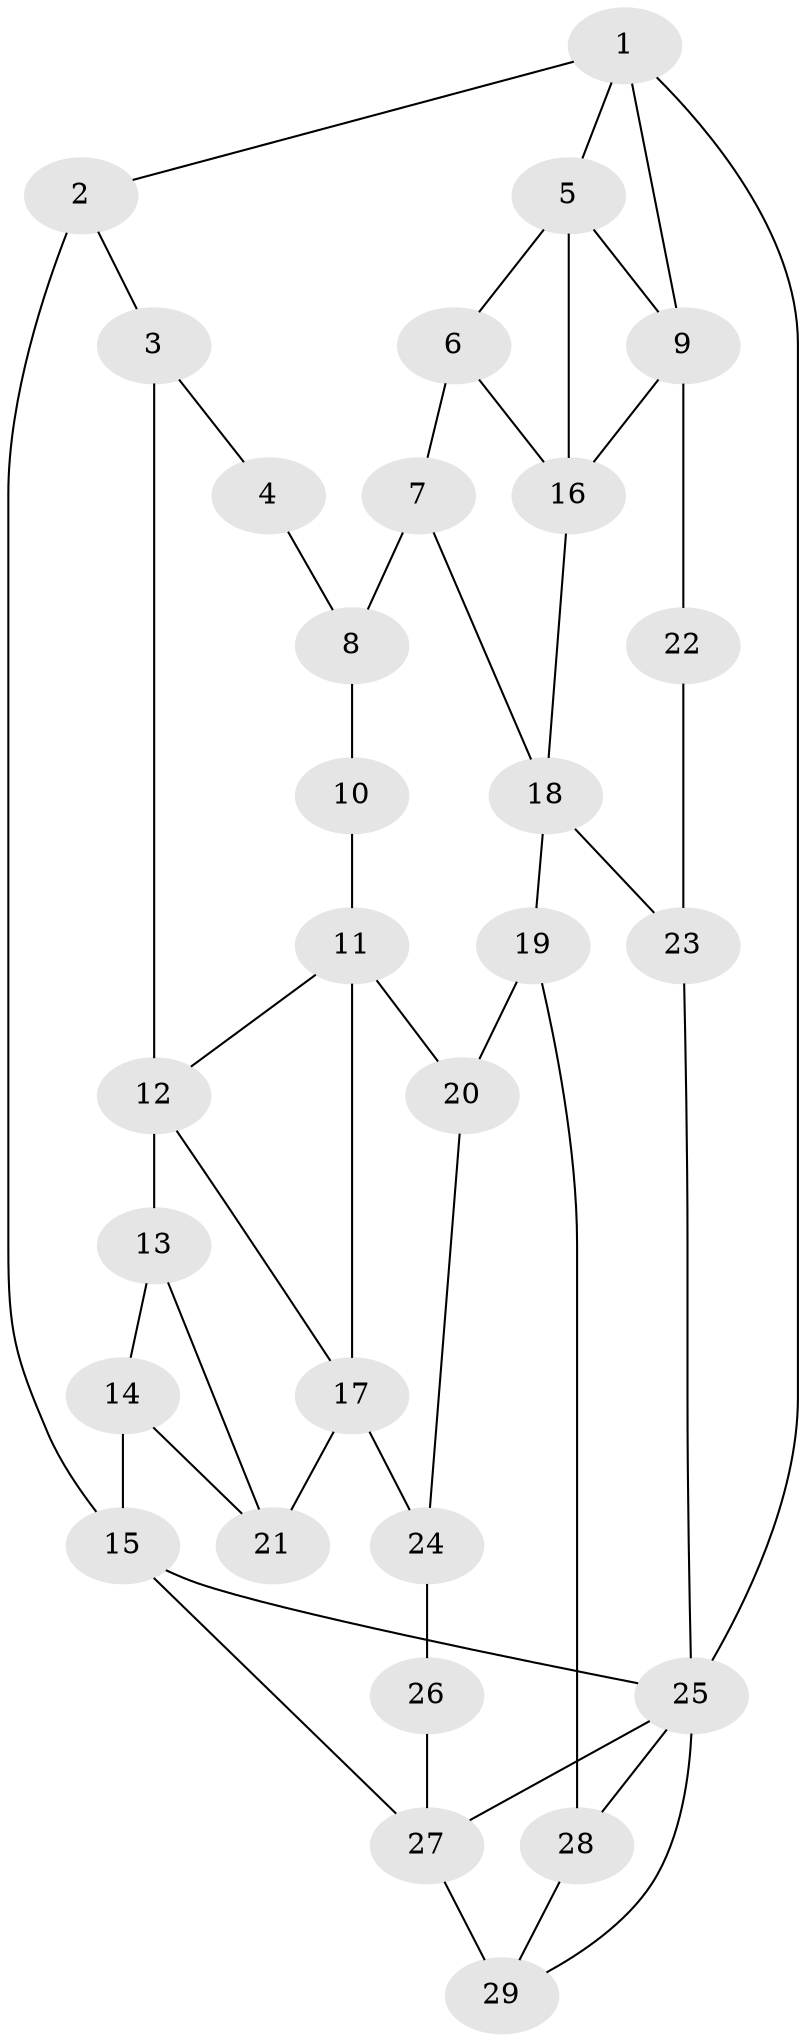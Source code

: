 // original degree distribution, {3: 0.020833333333333332, 6: 0.17708333333333334, 5: 0.6041666666666666, 4: 0.19791666666666666}
// Generated by graph-tools (version 1.1) at 2025/54/03/04/25 22:54:39]
// undirected, 29 vertices, 48 edges
graph export_dot {
  node [color=gray90,style=filled];
  1;
  2;
  3;
  4;
  5;
  6;
  7;
  8;
  9;
  10;
  11;
  12;
  13;
  14;
  15;
  16;
  17;
  18;
  19;
  20;
  21;
  22;
  23;
  24;
  25;
  26;
  27;
  28;
  29;
  1 -- 2 [weight=1.0];
  1 -- 5 [weight=1.0];
  1 -- 9 [weight=1.0];
  1 -- 25 [weight=1.0];
  2 -- 3 [weight=1.0];
  2 -- 15 [weight=2.0];
  3 -- 4 [weight=1.0];
  3 -- 12 [weight=2.0];
  4 -- 8 [weight=2.0];
  5 -- 6 [weight=2.0];
  5 -- 9 [weight=2.0];
  5 -- 16 [weight=1.0];
  6 -- 7 [weight=2.0];
  6 -- 16 [weight=1.0];
  7 -- 8 [weight=2.0];
  7 -- 18 [weight=1.0];
  8 -- 10 [weight=2.0];
  9 -- 16 [weight=1.0];
  9 -- 22 [weight=2.0];
  10 -- 11 [weight=1.0];
  11 -- 12 [weight=1.0];
  11 -- 17 [weight=1.0];
  11 -- 20 [weight=2.0];
  12 -- 13 [weight=2.0];
  12 -- 17 [weight=1.0];
  13 -- 14 [weight=1.0];
  13 -- 21 [weight=1.0];
  14 -- 15 [weight=2.0];
  14 -- 21 [weight=3.0];
  15 -- 25 [weight=1.0];
  15 -- 27 [weight=2.0];
  16 -- 18 [weight=1.0];
  17 -- 21 [weight=2.0];
  17 -- 24 [weight=1.0];
  18 -- 19 [weight=2.0];
  18 -- 23 [weight=2.0];
  19 -- 20 [weight=2.0];
  19 -- 28 [weight=2.0];
  20 -- 24 [weight=2.0];
  22 -- 23 [weight=2.0];
  23 -- 25 [weight=2.0];
  24 -- 26 [weight=2.0];
  25 -- 27 [weight=1.0];
  25 -- 28 [weight=1.0];
  25 -- 29 [weight=1.0];
  26 -- 27 [weight=3.0];
  27 -- 29 [weight=2.0];
  28 -- 29 [weight=1.0];
}
